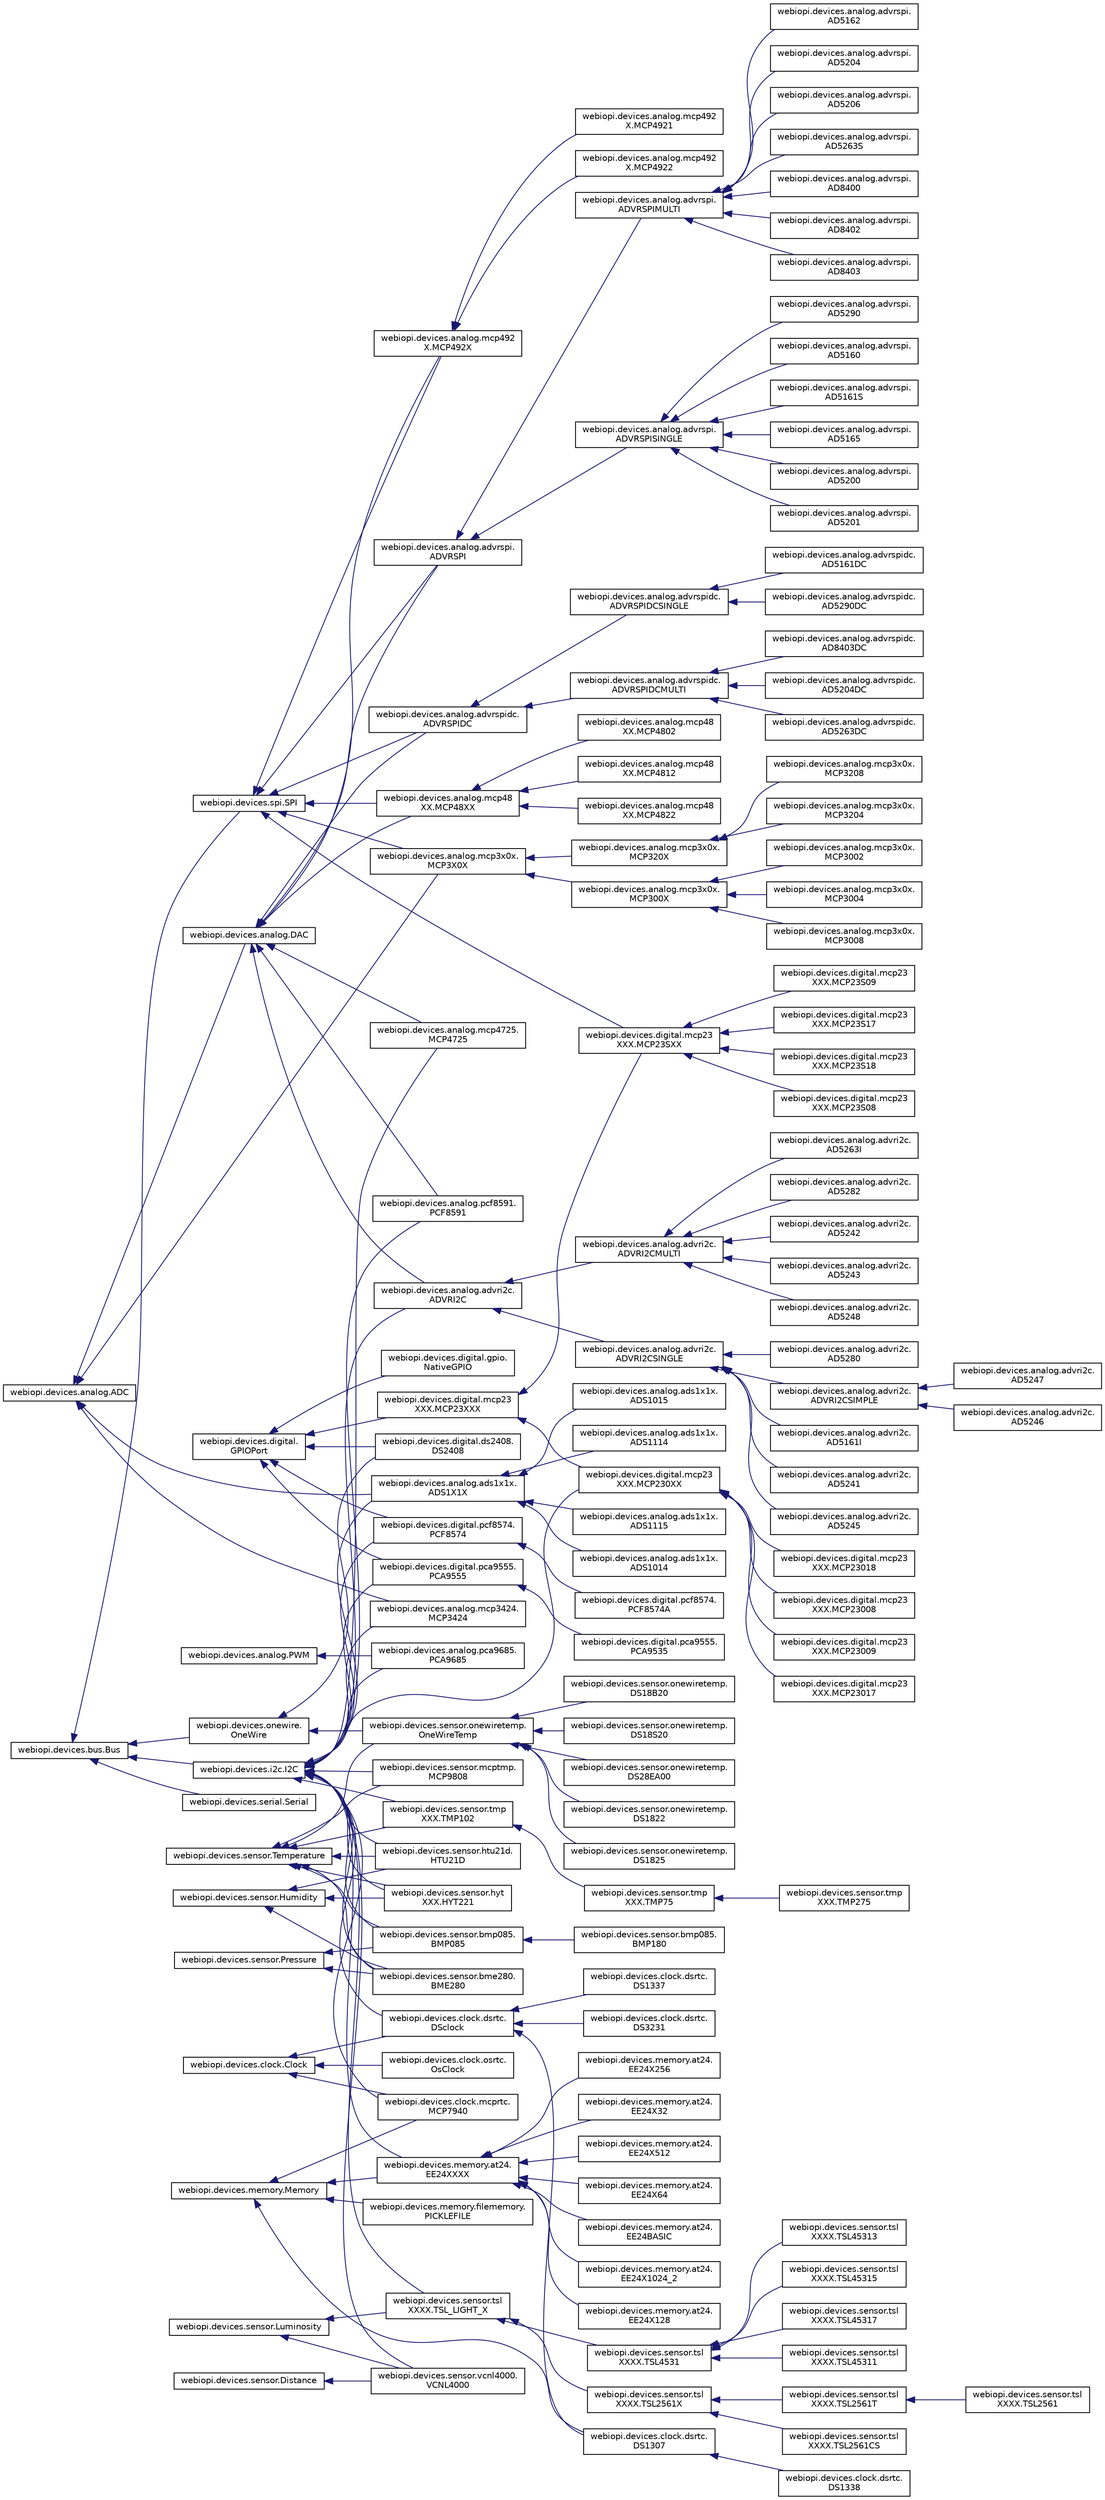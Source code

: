 digraph "Graphical Class Hierarchy"
{
  edge [fontname="Helvetica",fontsize="10",labelfontname="Helvetica",labelfontsize="10"];
  node [fontname="Helvetica",fontsize="10",shape=record];
  rankdir="LR";
  Node1 [label="webiopi.devices.analog.ADC",height=0.2,width=0.4,color="black", fillcolor="white", style="filled",URL="$classwebiopi_1_1devices_1_1analog_1_1ADC.html"];
  Node1 -> Node2 [dir="back",color="midnightblue",fontsize="10",style="solid",fontname="Helvetica"];
  Node2 [label="webiopi.devices.analog.ads1x1x.\lADS1X1X",height=0.2,width=0.4,color="black", fillcolor="white", style="filled",URL="$classwebiopi_1_1devices_1_1analog_1_1ads1x1x_1_1ADS1X1X.html"];
  Node2 -> Node3 [dir="back",color="midnightblue",fontsize="10",style="solid",fontname="Helvetica"];
  Node3 [label="webiopi.devices.analog.ads1x1x.\lADS1014",height=0.2,width=0.4,color="black", fillcolor="white", style="filled",URL="$classwebiopi_1_1devices_1_1analog_1_1ads1x1x_1_1ADS1014.html"];
  Node2 -> Node4 [dir="back",color="midnightblue",fontsize="10",style="solid",fontname="Helvetica"];
  Node4 [label="webiopi.devices.analog.ads1x1x.\lADS1015",height=0.2,width=0.4,color="black", fillcolor="white", style="filled",URL="$classwebiopi_1_1devices_1_1analog_1_1ads1x1x_1_1ADS1015.html"];
  Node2 -> Node5 [dir="back",color="midnightblue",fontsize="10",style="solid",fontname="Helvetica"];
  Node5 [label="webiopi.devices.analog.ads1x1x.\lADS1114",height=0.2,width=0.4,color="black", fillcolor="white", style="filled",URL="$classwebiopi_1_1devices_1_1analog_1_1ads1x1x_1_1ADS1114.html"];
  Node2 -> Node6 [dir="back",color="midnightblue",fontsize="10",style="solid",fontname="Helvetica"];
  Node6 [label="webiopi.devices.analog.ads1x1x.\lADS1115",height=0.2,width=0.4,color="black", fillcolor="white", style="filled",URL="$classwebiopi_1_1devices_1_1analog_1_1ads1x1x_1_1ADS1115.html"];
  Node1 -> Node7 [dir="back",color="midnightblue",fontsize="10",style="solid",fontname="Helvetica"];
  Node7 [label="webiopi.devices.analog.DAC",height=0.2,width=0.4,color="black", fillcolor="white", style="filled",URL="$classwebiopi_1_1devices_1_1analog_1_1DAC.html"];
  Node7 -> Node8 [dir="back",color="midnightblue",fontsize="10",style="solid",fontname="Helvetica"];
  Node8 [label="webiopi.devices.analog.advri2c.\lADVRI2C",height=0.2,width=0.4,color="black", fillcolor="white", style="filled",URL="$classwebiopi_1_1devices_1_1analog_1_1advri2c_1_1ADVRI2C.html"];
  Node8 -> Node9 [dir="back",color="midnightblue",fontsize="10",style="solid",fontname="Helvetica"];
  Node9 [label="webiopi.devices.analog.advri2c.\lADVRI2CMULTI",height=0.2,width=0.4,color="black", fillcolor="white", style="filled",URL="$classwebiopi_1_1devices_1_1analog_1_1advri2c_1_1ADVRI2CMULTI.html"];
  Node9 -> Node10 [dir="back",color="midnightblue",fontsize="10",style="solid",fontname="Helvetica"];
  Node10 [label="webiopi.devices.analog.advri2c.\lAD5242",height=0.2,width=0.4,color="black", fillcolor="white", style="filled",URL="$classwebiopi_1_1devices_1_1analog_1_1advri2c_1_1AD5242.html"];
  Node9 -> Node11 [dir="back",color="midnightblue",fontsize="10",style="solid",fontname="Helvetica"];
  Node11 [label="webiopi.devices.analog.advri2c.\lAD5243",height=0.2,width=0.4,color="black", fillcolor="white", style="filled",URL="$classwebiopi_1_1devices_1_1analog_1_1advri2c_1_1AD5243.html"];
  Node9 -> Node12 [dir="back",color="midnightblue",fontsize="10",style="solid",fontname="Helvetica"];
  Node12 [label="webiopi.devices.analog.advri2c.\lAD5248",height=0.2,width=0.4,color="black", fillcolor="white", style="filled",URL="$classwebiopi_1_1devices_1_1analog_1_1advri2c_1_1AD5248.html"];
  Node9 -> Node13 [dir="back",color="midnightblue",fontsize="10",style="solid",fontname="Helvetica"];
  Node13 [label="webiopi.devices.analog.advri2c.\lAD5263I",height=0.2,width=0.4,color="black", fillcolor="white", style="filled",URL="$classwebiopi_1_1devices_1_1analog_1_1advri2c_1_1AD5263I.html"];
  Node9 -> Node14 [dir="back",color="midnightblue",fontsize="10",style="solid",fontname="Helvetica"];
  Node14 [label="webiopi.devices.analog.advri2c.\lAD5282",height=0.2,width=0.4,color="black", fillcolor="white", style="filled",URL="$classwebiopi_1_1devices_1_1analog_1_1advri2c_1_1AD5282.html"];
  Node8 -> Node15 [dir="back",color="midnightblue",fontsize="10",style="solid",fontname="Helvetica"];
  Node15 [label="webiopi.devices.analog.advri2c.\lADVRI2CSINGLE",height=0.2,width=0.4,color="black", fillcolor="white", style="filled",URL="$classwebiopi_1_1devices_1_1analog_1_1advri2c_1_1ADVRI2CSINGLE.html"];
  Node15 -> Node16 [dir="back",color="midnightblue",fontsize="10",style="solid",fontname="Helvetica"];
  Node16 [label="webiopi.devices.analog.advri2c.\lAD5161I",height=0.2,width=0.4,color="black", fillcolor="white", style="filled",URL="$classwebiopi_1_1devices_1_1analog_1_1advri2c_1_1AD5161I.html"];
  Node15 -> Node17 [dir="back",color="midnightblue",fontsize="10",style="solid",fontname="Helvetica"];
  Node17 [label="webiopi.devices.analog.advri2c.\lAD5241",height=0.2,width=0.4,color="black", fillcolor="white", style="filled",URL="$classwebiopi_1_1devices_1_1analog_1_1advri2c_1_1AD5241.html"];
  Node15 -> Node18 [dir="back",color="midnightblue",fontsize="10",style="solid",fontname="Helvetica"];
  Node18 [label="webiopi.devices.analog.advri2c.\lAD5245",height=0.2,width=0.4,color="black", fillcolor="white", style="filled",URL="$classwebiopi_1_1devices_1_1analog_1_1advri2c_1_1AD5245.html"];
  Node15 -> Node19 [dir="back",color="midnightblue",fontsize="10",style="solid",fontname="Helvetica"];
  Node19 [label="webiopi.devices.analog.advri2c.\lAD5280",height=0.2,width=0.4,color="black", fillcolor="white", style="filled",URL="$classwebiopi_1_1devices_1_1analog_1_1advri2c_1_1AD5280.html"];
  Node15 -> Node20 [dir="back",color="midnightblue",fontsize="10",style="solid",fontname="Helvetica"];
  Node20 [label="webiopi.devices.analog.advri2c.\lADVRI2CSIMPLE",height=0.2,width=0.4,color="black", fillcolor="white", style="filled",URL="$classwebiopi_1_1devices_1_1analog_1_1advri2c_1_1ADVRI2CSIMPLE.html"];
  Node20 -> Node21 [dir="back",color="midnightblue",fontsize="10",style="solid",fontname="Helvetica"];
  Node21 [label="webiopi.devices.analog.advri2c.\lAD5246",height=0.2,width=0.4,color="black", fillcolor="white", style="filled",URL="$classwebiopi_1_1devices_1_1analog_1_1advri2c_1_1AD5246.html"];
  Node20 -> Node22 [dir="back",color="midnightblue",fontsize="10",style="solid",fontname="Helvetica"];
  Node22 [label="webiopi.devices.analog.advri2c.\lAD5247",height=0.2,width=0.4,color="black", fillcolor="white", style="filled",URL="$classwebiopi_1_1devices_1_1analog_1_1advri2c_1_1AD5247.html"];
  Node7 -> Node23 [dir="back",color="midnightblue",fontsize="10",style="solid",fontname="Helvetica"];
  Node23 [label="webiopi.devices.analog.advrspi.\lADVRSPI",height=0.2,width=0.4,color="black", fillcolor="white", style="filled",URL="$classwebiopi_1_1devices_1_1analog_1_1advrspi_1_1ADVRSPI.html"];
  Node23 -> Node24 [dir="back",color="midnightblue",fontsize="10",style="solid",fontname="Helvetica"];
  Node24 [label="webiopi.devices.analog.advrspi.\lADVRSPIMULTI",height=0.2,width=0.4,color="black", fillcolor="white", style="filled",URL="$classwebiopi_1_1devices_1_1analog_1_1advrspi_1_1ADVRSPIMULTI.html"];
  Node24 -> Node25 [dir="back",color="midnightblue",fontsize="10",style="solid",fontname="Helvetica"];
  Node25 [label="webiopi.devices.analog.advrspi.\lAD5162",height=0.2,width=0.4,color="black", fillcolor="white", style="filled",URL="$classwebiopi_1_1devices_1_1analog_1_1advrspi_1_1AD5162.html"];
  Node24 -> Node26 [dir="back",color="midnightblue",fontsize="10",style="solid",fontname="Helvetica"];
  Node26 [label="webiopi.devices.analog.advrspi.\lAD5204",height=0.2,width=0.4,color="black", fillcolor="white", style="filled",URL="$classwebiopi_1_1devices_1_1analog_1_1advrspi_1_1AD5204.html"];
  Node24 -> Node27 [dir="back",color="midnightblue",fontsize="10",style="solid",fontname="Helvetica"];
  Node27 [label="webiopi.devices.analog.advrspi.\lAD5206",height=0.2,width=0.4,color="black", fillcolor="white", style="filled",URL="$classwebiopi_1_1devices_1_1analog_1_1advrspi_1_1AD5206.html"];
  Node24 -> Node28 [dir="back",color="midnightblue",fontsize="10",style="solid",fontname="Helvetica"];
  Node28 [label="webiopi.devices.analog.advrspi.\lAD5263S",height=0.2,width=0.4,color="black", fillcolor="white", style="filled",URL="$classwebiopi_1_1devices_1_1analog_1_1advrspi_1_1AD5263S.html"];
  Node24 -> Node29 [dir="back",color="midnightblue",fontsize="10",style="solid",fontname="Helvetica"];
  Node29 [label="webiopi.devices.analog.advrspi.\lAD8400",height=0.2,width=0.4,color="black", fillcolor="white", style="filled",URL="$classwebiopi_1_1devices_1_1analog_1_1advrspi_1_1AD8400.html"];
  Node24 -> Node30 [dir="back",color="midnightblue",fontsize="10",style="solid",fontname="Helvetica"];
  Node30 [label="webiopi.devices.analog.advrspi.\lAD8402",height=0.2,width=0.4,color="black", fillcolor="white", style="filled",URL="$classwebiopi_1_1devices_1_1analog_1_1advrspi_1_1AD8402.html"];
  Node24 -> Node31 [dir="back",color="midnightblue",fontsize="10",style="solid",fontname="Helvetica"];
  Node31 [label="webiopi.devices.analog.advrspi.\lAD8403",height=0.2,width=0.4,color="black", fillcolor="white", style="filled",URL="$classwebiopi_1_1devices_1_1analog_1_1advrspi_1_1AD8403.html"];
  Node23 -> Node32 [dir="back",color="midnightblue",fontsize="10",style="solid",fontname="Helvetica"];
  Node32 [label="webiopi.devices.analog.advrspi.\lADVRSPISINGLE",height=0.2,width=0.4,color="black", fillcolor="white", style="filled",URL="$classwebiopi_1_1devices_1_1analog_1_1advrspi_1_1ADVRSPISINGLE.html"];
  Node32 -> Node33 [dir="back",color="midnightblue",fontsize="10",style="solid",fontname="Helvetica"];
  Node33 [label="webiopi.devices.analog.advrspi.\lAD5160",height=0.2,width=0.4,color="black", fillcolor="white", style="filled",URL="$classwebiopi_1_1devices_1_1analog_1_1advrspi_1_1AD5160.html"];
  Node32 -> Node34 [dir="back",color="midnightblue",fontsize="10",style="solid",fontname="Helvetica"];
  Node34 [label="webiopi.devices.analog.advrspi.\lAD5161S",height=0.2,width=0.4,color="black", fillcolor="white", style="filled",URL="$classwebiopi_1_1devices_1_1analog_1_1advrspi_1_1AD5161S.html"];
  Node32 -> Node35 [dir="back",color="midnightblue",fontsize="10",style="solid",fontname="Helvetica"];
  Node35 [label="webiopi.devices.analog.advrspi.\lAD5165",height=0.2,width=0.4,color="black", fillcolor="white", style="filled",URL="$classwebiopi_1_1devices_1_1analog_1_1advrspi_1_1AD5165.html"];
  Node32 -> Node36 [dir="back",color="midnightblue",fontsize="10",style="solid",fontname="Helvetica"];
  Node36 [label="webiopi.devices.analog.advrspi.\lAD5200",height=0.2,width=0.4,color="black", fillcolor="white", style="filled",URL="$classwebiopi_1_1devices_1_1analog_1_1advrspi_1_1AD5200.html"];
  Node32 -> Node37 [dir="back",color="midnightblue",fontsize="10",style="solid",fontname="Helvetica"];
  Node37 [label="webiopi.devices.analog.advrspi.\lAD5201",height=0.2,width=0.4,color="black", fillcolor="white", style="filled",URL="$classwebiopi_1_1devices_1_1analog_1_1advrspi_1_1AD5201.html"];
  Node32 -> Node38 [dir="back",color="midnightblue",fontsize="10",style="solid",fontname="Helvetica"];
  Node38 [label="webiopi.devices.analog.advrspi.\lAD5290",height=0.2,width=0.4,color="black", fillcolor="white", style="filled",URL="$classwebiopi_1_1devices_1_1analog_1_1advrspi_1_1AD5290.html"];
  Node7 -> Node39 [dir="back",color="midnightblue",fontsize="10",style="solid",fontname="Helvetica"];
  Node39 [label="webiopi.devices.analog.advrspidc.\lADVRSPIDC",height=0.2,width=0.4,color="black", fillcolor="white", style="filled",URL="$classwebiopi_1_1devices_1_1analog_1_1advrspidc_1_1ADVRSPIDC.html"];
  Node39 -> Node40 [dir="back",color="midnightblue",fontsize="10",style="solid",fontname="Helvetica"];
  Node40 [label="webiopi.devices.analog.advrspidc.\lADVRSPIDCMULTI",height=0.2,width=0.4,color="black", fillcolor="white", style="filled",URL="$classwebiopi_1_1devices_1_1analog_1_1advrspidc_1_1ADVRSPIDCMULTI.html"];
  Node40 -> Node41 [dir="back",color="midnightblue",fontsize="10",style="solid",fontname="Helvetica"];
  Node41 [label="webiopi.devices.analog.advrspidc.\lAD5204DC",height=0.2,width=0.4,color="black", fillcolor="white", style="filled",URL="$classwebiopi_1_1devices_1_1analog_1_1advrspidc_1_1AD5204DC.html"];
  Node40 -> Node42 [dir="back",color="midnightblue",fontsize="10",style="solid",fontname="Helvetica"];
  Node42 [label="webiopi.devices.analog.advrspidc.\lAD5263DC",height=0.2,width=0.4,color="black", fillcolor="white", style="filled",URL="$classwebiopi_1_1devices_1_1analog_1_1advrspidc_1_1AD5263DC.html"];
  Node40 -> Node43 [dir="back",color="midnightblue",fontsize="10",style="solid",fontname="Helvetica"];
  Node43 [label="webiopi.devices.analog.advrspidc.\lAD8403DC",height=0.2,width=0.4,color="black", fillcolor="white", style="filled",URL="$classwebiopi_1_1devices_1_1analog_1_1advrspidc_1_1AD8403DC.html"];
  Node39 -> Node44 [dir="back",color="midnightblue",fontsize="10",style="solid",fontname="Helvetica"];
  Node44 [label="webiopi.devices.analog.advrspidc.\lADVRSPIDCSINGLE",height=0.2,width=0.4,color="black", fillcolor="white", style="filled",URL="$classwebiopi_1_1devices_1_1analog_1_1advrspidc_1_1ADVRSPIDCSINGLE.html"];
  Node44 -> Node45 [dir="back",color="midnightblue",fontsize="10",style="solid",fontname="Helvetica"];
  Node45 [label="webiopi.devices.analog.advrspidc.\lAD5161DC",height=0.2,width=0.4,color="black", fillcolor="white", style="filled",URL="$classwebiopi_1_1devices_1_1analog_1_1advrspidc_1_1AD5161DC.html"];
  Node44 -> Node46 [dir="back",color="midnightblue",fontsize="10",style="solid",fontname="Helvetica"];
  Node46 [label="webiopi.devices.analog.advrspidc.\lAD5290DC",height=0.2,width=0.4,color="black", fillcolor="white", style="filled",URL="$classwebiopi_1_1devices_1_1analog_1_1advrspidc_1_1AD5290DC.html"];
  Node7 -> Node47 [dir="back",color="midnightblue",fontsize="10",style="solid",fontname="Helvetica"];
  Node47 [label="webiopi.devices.analog.mcp4725.\lMCP4725",height=0.2,width=0.4,color="black", fillcolor="white", style="filled",URL="$classwebiopi_1_1devices_1_1analog_1_1mcp4725_1_1MCP4725.html"];
  Node7 -> Node48 [dir="back",color="midnightblue",fontsize="10",style="solid",fontname="Helvetica"];
  Node48 [label="webiopi.devices.analog.mcp48\lXX.MCP48XX",height=0.2,width=0.4,color="black", fillcolor="white", style="filled",URL="$classwebiopi_1_1devices_1_1analog_1_1mcp48XX_1_1MCP48XX.html"];
  Node48 -> Node49 [dir="back",color="midnightblue",fontsize="10",style="solid",fontname="Helvetica"];
  Node49 [label="webiopi.devices.analog.mcp48\lXX.MCP4802",height=0.2,width=0.4,color="black", fillcolor="white", style="filled",URL="$classwebiopi_1_1devices_1_1analog_1_1mcp48XX_1_1MCP4802.html"];
  Node48 -> Node50 [dir="back",color="midnightblue",fontsize="10",style="solid",fontname="Helvetica"];
  Node50 [label="webiopi.devices.analog.mcp48\lXX.MCP4812",height=0.2,width=0.4,color="black", fillcolor="white", style="filled",URL="$classwebiopi_1_1devices_1_1analog_1_1mcp48XX_1_1MCP4812.html"];
  Node48 -> Node51 [dir="back",color="midnightblue",fontsize="10",style="solid",fontname="Helvetica"];
  Node51 [label="webiopi.devices.analog.mcp48\lXX.MCP4822",height=0.2,width=0.4,color="black", fillcolor="white", style="filled",URL="$classwebiopi_1_1devices_1_1analog_1_1mcp48XX_1_1MCP4822.html"];
  Node7 -> Node52 [dir="back",color="midnightblue",fontsize="10",style="solid",fontname="Helvetica"];
  Node52 [label="webiopi.devices.analog.mcp492\lX.MCP492X",height=0.2,width=0.4,color="black", fillcolor="white", style="filled",URL="$classwebiopi_1_1devices_1_1analog_1_1mcp492X_1_1MCP492X.html"];
  Node52 -> Node53 [dir="back",color="midnightblue",fontsize="10",style="solid",fontname="Helvetica"];
  Node53 [label="webiopi.devices.analog.mcp492\lX.MCP4921",height=0.2,width=0.4,color="black", fillcolor="white", style="filled",URL="$classwebiopi_1_1devices_1_1analog_1_1mcp492X_1_1MCP4921.html"];
  Node52 -> Node54 [dir="back",color="midnightblue",fontsize="10",style="solid",fontname="Helvetica"];
  Node54 [label="webiopi.devices.analog.mcp492\lX.MCP4922",height=0.2,width=0.4,color="black", fillcolor="white", style="filled",URL="$classwebiopi_1_1devices_1_1analog_1_1mcp492X_1_1MCP4922.html"];
  Node7 -> Node55 [dir="back",color="midnightblue",fontsize="10",style="solid",fontname="Helvetica"];
  Node55 [label="webiopi.devices.analog.pcf8591.\lPCF8591",height=0.2,width=0.4,color="black", fillcolor="white", style="filled",URL="$classwebiopi_1_1devices_1_1analog_1_1pcf8591_1_1PCF8591.html"];
  Node1 -> Node56 [dir="back",color="midnightblue",fontsize="10",style="solid",fontname="Helvetica"];
  Node56 [label="webiopi.devices.analog.mcp3424.\lMCP3424",height=0.2,width=0.4,color="black", fillcolor="white", style="filled",URL="$classwebiopi_1_1devices_1_1analog_1_1mcp3424_1_1MCP3424.html"];
  Node1 -> Node57 [dir="back",color="midnightblue",fontsize="10",style="solid",fontname="Helvetica"];
  Node57 [label="webiopi.devices.analog.mcp3x0x.\lMCP3X0X",height=0.2,width=0.4,color="black", fillcolor="white", style="filled",URL="$classwebiopi_1_1devices_1_1analog_1_1mcp3x0x_1_1MCP3X0X.html"];
  Node57 -> Node58 [dir="back",color="midnightblue",fontsize="10",style="solid",fontname="Helvetica"];
  Node58 [label="webiopi.devices.analog.mcp3x0x.\lMCP300X",height=0.2,width=0.4,color="black", fillcolor="white", style="filled",URL="$classwebiopi_1_1devices_1_1analog_1_1mcp3x0x_1_1MCP300X.html"];
  Node58 -> Node59 [dir="back",color="midnightblue",fontsize="10",style="solid",fontname="Helvetica"];
  Node59 [label="webiopi.devices.analog.mcp3x0x.\lMCP3002",height=0.2,width=0.4,color="black", fillcolor="white", style="filled",URL="$classwebiopi_1_1devices_1_1analog_1_1mcp3x0x_1_1MCP3002.html"];
  Node58 -> Node60 [dir="back",color="midnightblue",fontsize="10",style="solid",fontname="Helvetica"];
  Node60 [label="webiopi.devices.analog.mcp3x0x.\lMCP3004",height=0.2,width=0.4,color="black", fillcolor="white", style="filled",URL="$classwebiopi_1_1devices_1_1analog_1_1mcp3x0x_1_1MCP3004.html"];
  Node58 -> Node61 [dir="back",color="midnightblue",fontsize="10",style="solid",fontname="Helvetica"];
  Node61 [label="webiopi.devices.analog.mcp3x0x.\lMCP3008",height=0.2,width=0.4,color="black", fillcolor="white", style="filled",URL="$classwebiopi_1_1devices_1_1analog_1_1mcp3x0x_1_1MCP3008.html"];
  Node57 -> Node62 [dir="back",color="midnightblue",fontsize="10",style="solid",fontname="Helvetica"];
  Node62 [label="webiopi.devices.analog.mcp3x0x.\lMCP320X",height=0.2,width=0.4,color="black", fillcolor="white", style="filled",URL="$classwebiopi_1_1devices_1_1analog_1_1mcp3x0x_1_1MCP320X.html"];
  Node62 -> Node63 [dir="back",color="midnightblue",fontsize="10",style="solid",fontname="Helvetica"];
  Node63 [label="webiopi.devices.analog.mcp3x0x.\lMCP3204",height=0.2,width=0.4,color="black", fillcolor="white", style="filled",URL="$classwebiopi_1_1devices_1_1analog_1_1mcp3x0x_1_1MCP3204.html"];
  Node62 -> Node64 [dir="back",color="midnightblue",fontsize="10",style="solid",fontname="Helvetica"];
  Node64 [label="webiopi.devices.analog.mcp3x0x.\lMCP3208",height=0.2,width=0.4,color="black", fillcolor="white", style="filled",URL="$classwebiopi_1_1devices_1_1analog_1_1mcp3x0x_1_1MCP3208.html"];
  Node65 [label="webiopi.devices.bus.Bus",height=0.2,width=0.4,color="black", fillcolor="white", style="filled",URL="$classwebiopi_1_1devices_1_1bus_1_1Bus.html"];
  Node65 -> Node66 [dir="back",color="midnightblue",fontsize="10",style="solid",fontname="Helvetica"];
  Node66 [label="webiopi.devices.i2c.I2C",height=0.2,width=0.4,color="black", fillcolor="white", style="filled",URL="$classwebiopi_1_1devices_1_1i2c_1_1I2C.html"];
  Node66 -> Node2 [dir="back",color="midnightblue",fontsize="10",style="solid",fontname="Helvetica"];
  Node66 -> Node8 [dir="back",color="midnightblue",fontsize="10",style="solid",fontname="Helvetica"];
  Node66 -> Node56 [dir="back",color="midnightblue",fontsize="10",style="solid",fontname="Helvetica"];
  Node66 -> Node47 [dir="back",color="midnightblue",fontsize="10",style="solid",fontname="Helvetica"];
  Node66 -> Node67 [dir="back",color="midnightblue",fontsize="10",style="solid",fontname="Helvetica"];
  Node67 [label="webiopi.devices.analog.pca9685.\lPCA9685",height=0.2,width=0.4,color="black", fillcolor="white", style="filled",URL="$classwebiopi_1_1devices_1_1analog_1_1pca9685_1_1PCA9685.html"];
  Node66 -> Node55 [dir="back",color="midnightblue",fontsize="10",style="solid",fontname="Helvetica"];
  Node66 -> Node68 [dir="back",color="midnightblue",fontsize="10",style="solid",fontname="Helvetica"];
  Node68 [label="webiopi.devices.clock.dsrtc.\lDSclock",height=0.2,width=0.4,color="black", fillcolor="white", style="filled",URL="$classwebiopi_1_1devices_1_1clock_1_1dsrtc_1_1DSclock.html"];
  Node68 -> Node69 [dir="back",color="midnightblue",fontsize="10",style="solid",fontname="Helvetica"];
  Node69 [label="webiopi.devices.clock.dsrtc.\lDS1307",height=0.2,width=0.4,color="black", fillcolor="white", style="filled",URL="$classwebiopi_1_1devices_1_1clock_1_1dsrtc_1_1DS1307.html"];
  Node69 -> Node70 [dir="back",color="midnightblue",fontsize="10",style="solid",fontname="Helvetica"];
  Node70 [label="webiopi.devices.clock.dsrtc.\lDS1338",height=0.2,width=0.4,color="black", fillcolor="white", style="filled",URL="$classwebiopi_1_1devices_1_1clock_1_1dsrtc_1_1DS1338.html"];
  Node68 -> Node71 [dir="back",color="midnightblue",fontsize="10",style="solid",fontname="Helvetica"];
  Node71 [label="webiopi.devices.clock.dsrtc.\lDS1337",height=0.2,width=0.4,color="black", fillcolor="white", style="filled",URL="$classwebiopi_1_1devices_1_1clock_1_1dsrtc_1_1DS1337.html"];
  Node68 -> Node72 [dir="back",color="midnightblue",fontsize="10",style="solid",fontname="Helvetica"];
  Node72 [label="webiopi.devices.clock.dsrtc.\lDS3231",height=0.2,width=0.4,color="black", fillcolor="white", style="filled",URL="$classwebiopi_1_1devices_1_1clock_1_1dsrtc_1_1DS3231.html"];
  Node66 -> Node73 [dir="back",color="midnightblue",fontsize="10",style="solid",fontname="Helvetica"];
  Node73 [label="webiopi.devices.clock.mcprtc.\lMCP7940",height=0.2,width=0.4,color="black", fillcolor="white", style="filled",URL="$classwebiopi_1_1devices_1_1clock_1_1mcprtc_1_1MCP7940.html"];
  Node66 -> Node74 [dir="back",color="midnightblue",fontsize="10",style="solid",fontname="Helvetica"];
  Node74 [label="webiopi.devices.digital.mcp23\lXXX.MCP230XX",height=0.2,width=0.4,color="black", fillcolor="white", style="filled",URL="$classwebiopi_1_1devices_1_1digital_1_1mcp23XXX_1_1MCP230XX.html"];
  Node74 -> Node75 [dir="back",color="midnightblue",fontsize="10",style="solid",fontname="Helvetica"];
  Node75 [label="webiopi.devices.digital.mcp23\lXXX.MCP23008",height=0.2,width=0.4,color="black", fillcolor="white", style="filled",URL="$classwebiopi_1_1devices_1_1digital_1_1mcp23XXX_1_1MCP23008.html"];
  Node74 -> Node76 [dir="back",color="midnightblue",fontsize="10",style="solid",fontname="Helvetica"];
  Node76 [label="webiopi.devices.digital.mcp23\lXXX.MCP23009",height=0.2,width=0.4,color="black", fillcolor="white", style="filled",URL="$classwebiopi_1_1devices_1_1digital_1_1mcp23XXX_1_1MCP23009.html"];
  Node74 -> Node77 [dir="back",color="midnightblue",fontsize="10",style="solid",fontname="Helvetica"];
  Node77 [label="webiopi.devices.digital.mcp23\lXXX.MCP23017",height=0.2,width=0.4,color="black", fillcolor="white", style="filled",URL="$classwebiopi_1_1devices_1_1digital_1_1mcp23XXX_1_1MCP23017.html"];
  Node74 -> Node78 [dir="back",color="midnightblue",fontsize="10",style="solid",fontname="Helvetica"];
  Node78 [label="webiopi.devices.digital.mcp23\lXXX.MCP23018",height=0.2,width=0.4,color="black", fillcolor="white", style="filled",URL="$classwebiopi_1_1devices_1_1digital_1_1mcp23XXX_1_1MCP23018.html"];
  Node66 -> Node79 [dir="back",color="midnightblue",fontsize="10",style="solid",fontname="Helvetica"];
  Node79 [label="webiopi.devices.digital.pca9555.\lPCA9555",height=0.2,width=0.4,color="black", fillcolor="white", style="filled",URL="$classwebiopi_1_1devices_1_1digital_1_1pca9555_1_1PCA9555.html"];
  Node79 -> Node80 [dir="back",color="midnightblue",fontsize="10",style="solid",fontname="Helvetica"];
  Node80 [label="webiopi.devices.digital.pca9555.\lPCA9535",height=0.2,width=0.4,color="black", fillcolor="white", style="filled",URL="$classwebiopi_1_1devices_1_1digital_1_1pca9555_1_1PCA9535.html"];
  Node66 -> Node81 [dir="back",color="midnightblue",fontsize="10",style="solid",fontname="Helvetica"];
  Node81 [label="webiopi.devices.digital.pcf8574.\lPCF8574",height=0.2,width=0.4,color="black", fillcolor="white", style="filled",URL="$classwebiopi_1_1devices_1_1digital_1_1pcf8574_1_1PCF8574.html"];
  Node81 -> Node82 [dir="back",color="midnightblue",fontsize="10",style="solid",fontname="Helvetica"];
  Node82 [label="webiopi.devices.digital.pcf8574.\lPCF8574A",height=0.2,width=0.4,color="black", fillcolor="white", style="filled",URL="$classwebiopi_1_1devices_1_1digital_1_1pcf8574_1_1PCF8574A.html"];
  Node66 -> Node83 [dir="back",color="midnightblue",fontsize="10",style="solid",fontname="Helvetica"];
  Node83 [label="webiopi.devices.memory.at24.\lEE24XXXX",height=0.2,width=0.4,color="black", fillcolor="white", style="filled",URL="$classwebiopi_1_1devices_1_1memory_1_1at24_1_1EE24XXXX.html"];
  Node83 -> Node84 [dir="back",color="midnightblue",fontsize="10",style="solid",fontname="Helvetica"];
  Node84 [label="webiopi.devices.memory.at24.\lEE24BASIC",height=0.2,width=0.4,color="black", fillcolor="white", style="filled",URL="$classwebiopi_1_1devices_1_1memory_1_1at24_1_1EE24BASIC.html"];
  Node83 -> Node85 [dir="back",color="midnightblue",fontsize="10",style="solid",fontname="Helvetica"];
  Node85 [label="webiopi.devices.memory.at24.\lEE24X1024_2",height=0.2,width=0.4,color="black", fillcolor="white", style="filled",URL="$classwebiopi_1_1devices_1_1memory_1_1at24_1_1EE24X1024__2.html"];
  Node83 -> Node86 [dir="back",color="midnightblue",fontsize="10",style="solid",fontname="Helvetica"];
  Node86 [label="webiopi.devices.memory.at24.\lEE24X128",height=0.2,width=0.4,color="black", fillcolor="white", style="filled",URL="$classwebiopi_1_1devices_1_1memory_1_1at24_1_1EE24X128.html"];
  Node83 -> Node87 [dir="back",color="midnightblue",fontsize="10",style="solid",fontname="Helvetica"];
  Node87 [label="webiopi.devices.memory.at24.\lEE24X256",height=0.2,width=0.4,color="black", fillcolor="white", style="filled",URL="$classwebiopi_1_1devices_1_1memory_1_1at24_1_1EE24X256.html"];
  Node83 -> Node88 [dir="back",color="midnightblue",fontsize="10",style="solid",fontname="Helvetica"];
  Node88 [label="webiopi.devices.memory.at24.\lEE24X32",height=0.2,width=0.4,color="black", fillcolor="white", style="filled",URL="$classwebiopi_1_1devices_1_1memory_1_1at24_1_1EE24X32.html"];
  Node83 -> Node89 [dir="back",color="midnightblue",fontsize="10",style="solid",fontname="Helvetica"];
  Node89 [label="webiopi.devices.memory.at24.\lEE24X512",height=0.2,width=0.4,color="black", fillcolor="white", style="filled",URL="$classwebiopi_1_1devices_1_1memory_1_1at24_1_1EE24X512.html"];
  Node83 -> Node90 [dir="back",color="midnightblue",fontsize="10",style="solid",fontname="Helvetica"];
  Node90 [label="webiopi.devices.memory.at24.\lEE24X64",height=0.2,width=0.4,color="black", fillcolor="white", style="filled",URL="$classwebiopi_1_1devices_1_1memory_1_1at24_1_1EE24X64.html"];
  Node66 -> Node91 [dir="back",color="midnightblue",fontsize="10",style="solid",fontname="Helvetica"];
  Node91 [label="webiopi.devices.sensor.bme280.\lBME280",height=0.2,width=0.4,color="black", fillcolor="white", style="filled",URL="$classwebiopi_1_1devices_1_1sensor_1_1bme280_1_1BME280.html"];
  Node66 -> Node92 [dir="back",color="midnightblue",fontsize="10",style="solid",fontname="Helvetica"];
  Node92 [label="webiopi.devices.sensor.bmp085.\lBMP085",height=0.2,width=0.4,color="black", fillcolor="white", style="filled",URL="$classwebiopi_1_1devices_1_1sensor_1_1bmp085_1_1BMP085.html"];
  Node92 -> Node93 [dir="back",color="midnightblue",fontsize="10",style="solid",fontname="Helvetica"];
  Node93 [label="webiopi.devices.sensor.bmp085.\lBMP180",height=0.2,width=0.4,color="black", fillcolor="white", style="filled",URL="$classwebiopi_1_1devices_1_1sensor_1_1bmp085_1_1BMP180.html"];
  Node66 -> Node94 [dir="back",color="midnightblue",fontsize="10",style="solid",fontname="Helvetica"];
  Node94 [label="webiopi.devices.sensor.htu21d.\lHTU21D",height=0.2,width=0.4,color="black", fillcolor="white", style="filled",URL="$classwebiopi_1_1devices_1_1sensor_1_1htu21d_1_1HTU21D.html"];
  Node66 -> Node95 [dir="back",color="midnightblue",fontsize="10",style="solid",fontname="Helvetica"];
  Node95 [label="webiopi.devices.sensor.hyt\lXXX.HYT221",height=0.2,width=0.4,color="black", fillcolor="white", style="filled",URL="$classwebiopi_1_1devices_1_1sensor_1_1hytXXX_1_1HYT221.html"];
  Node66 -> Node96 [dir="back",color="midnightblue",fontsize="10",style="solid",fontname="Helvetica"];
  Node96 [label="webiopi.devices.sensor.mcptmp.\lMCP9808",height=0.2,width=0.4,color="black", fillcolor="white", style="filled",URL="$classwebiopi_1_1devices_1_1sensor_1_1mcptmp_1_1MCP9808.html"];
  Node66 -> Node97 [dir="back",color="midnightblue",fontsize="10",style="solid",fontname="Helvetica"];
  Node97 [label="webiopi.devices.sensor.tmp\lXXX.TMP102",height=0.2,width=0.4,color="black", fillcolor="white", style="filled",URL="$classwebiopi_1_1devices_1_1sensor_1_1tmpXXX_1_1TMP102.html"];
  Node97 -> Node98 [dir="back",color="midnightblue",fontsize="10",style="solid",fontname="Helvetica"];
  Node98 [label="webiopi.devices.sensor.tmp\lXXX.TMP75",height=0.2,width=0.4,color="black", fillcolor="white", style="filled",URL="$classwebiopi_1_1devices_1_1sensor_1_1tmpXXX_1_1TMP75.html"];
  Node98 -> Node99 [dir="back",color="midnightblue",fontsize="10",style="solid",fontname="Helvetica"];
  Node99 [label="webiopi.devices.sensor.tmp\lXXX.TMP275",height=0.2,width=0.4,color="black", fillcolor="white", style="filled",URL="$classwebiopi_1_1devices_1_1sensor_1_1tmpXXX_1_1TMP275.html"];
  Node66 -> Node100 [dir="back",color="midnightblue",fontsize="10",style="solid",fontname="Helvetica"];
  Node100 [label="webiopi.devices.sensor.tsl\lXXXX.TSL_LIGHT_X",height=0.2,width=0.4,color="black", fillcolor="white", style="filled",URL="$classwebiopi_1_1devices_1_1sensor_1_1tslXXXX_1_1TSL__LIGHT__X.html"];
  Node100 -> Node101 [dir="back",color="midnightblue",fontsize="10",style="solid",fontname="Helvetica"];
  Node101 [label="webiopi.devices.sensor.tsl\lXXXX.TSL2561X",height=0.2,width=0.4,color="black", fillcolor="white", style="filled",URL="$classwebiopi_1_1devices_1_1sensor_1_1tslXXXX_1_1TSL2561X.html"];
  Node101 -> Node102 [dir="back",color="midnightblue",fontsize="10",style="solid",fontname="Helvetica"];
  Node102 [label="webiopi.devices.sensor.tsl\lXXXX.TSL2561CS",height=0.2,width=0.4,color="black", fillcolor="white", style="filled",URL="$classwebiopi_1_1devices_1_1sensor_1_1tslXXXX_1_1TSL2561CS.html"];
  Node101 -> Node103 [dir="back",color="midnightblue",fontsize="10",style="solid",fontname="Helvetica"];
  Node103 [label="webiopi.devices.sensor.tsl\lXXXX.TSL2561T",height=0.2,width=0.4,color="black", fillcolor="white", style="filled",URL="$classwebiopi_1_1devices_1_1sensor_1_1tslXXXX_1_1TSL2561T.html"];
  Node103 -> Node104 [dir="back",color="midnightblue",fontsize="10",style="solid",fontname="Helvetica"];
  Node104 [label="webiopi.devices.sensor.tsl\lXXXX.TSL2561",height=0.2,width=0.4,color="black", fillcolor="white", style="filled",URL="$classwebiopi_1_1devices_1_1sensor_1_1tslXXXX_1_1TSL2561.html"];
  Node100 -> Node105 [dir="back",color="midnightblue",fontsize="10",style="solid",fontname="Helvetica"];
  Node105 [label="webiopi.devices.sensor.tsl\lXXXX.TSL4531",height=0.2,width=0.4,color="black", fillcolor="white", style="filled",URL="$classwebiopi_1_1devices_1_1sensor_1_1tslXXXX_1_1TSL4531.html"];
  Node105 -> Node106 [dir="back",color="midnightblue",fontsize="10",style="solid",fontname="Helvetica"];
  Node106 [label="webiopi.devices.sensor.tsl\lXXXX.TSL45311",height=0.2,width=0.4,color="black", fillcolor="white", style="filled",URL="$classwebiopi_1_1devices_1_1sensor_1_1tslXXXX_1_1TSL45311.html"];
  Node105 -> Node107 [dir="back",color="midnightblue",fontsize="10",style="solid",fontname="Helvetica"];
  Node107 [label="webiopi.devices.sensor.tsl\lXXXX.TSL45313",height=0.2,width=0.4,color="black", fillcolor="white", style="filled",URL="$classwebiopi_1_1devices_1_1sensor_1_1tslXXXX_1_1TSL45313.html"];
  Node105 -> Node108 [dir="back",color="midnightblue",fontsize="10",style="solid",fontname="Helvetica"];
  Node108 [label="webiopi.devices.sensor.tsl\lXXXX.TSL45315",height=0.2,width=0.4,color="black", fillcolor="white", style="filled",URL="$classwebiopi_1_1devices_1_1sensor_1_1tslXXXX_1_1TSL45315.html"];
  Node105 -> Node109 [dir="back",color="midnightblue",fontsize="10",style="solid",fontname="Helvetica"];
  Node109 [label="webiopi.devices.sensor.tsl\lXXXX.TSL45317",height=0.2,width=0.4,color="black", fillcolor="white", style="filled",URL="$classwebiopi_1_1devices_1_1sensor_1_1tslXXXX_1_1TSL45317.html"];
  Node66 -> Node110 [dir="back",color="midnightblue",fontsize="10",style="solid",fontname="Helvetica"];
  Node110 [label="webiopi.devices.sensor.vcnl4000.\lVCNL4000",height=0.2,width=0.4,color="black", fillcolor="white", style="filled",URL="$classwebiopi_1_1devices_1_1sensor_1_1vcnl4000_1_1VCNL4000.html"];
  Node65 -> Node111 [dir="back",color="midnightblue",fontsize="10",style="solid",fontname="Helvetica"];
  Node111 [label="webiopi.devices.onewire.\lOneWire",height=0.2,width=0.4,color="black", fillcolor="white", style="filled",URL="$classwebiopi_1_1devices_1_1onewire_1_1OneWire.html"];
  Node111 -> Node112 [dir="back",color="midnightblue",fontsize="10",style="solid",fontname="Helvetica"];
  Node112 [label="webiopi.devices.digital.ds2408.\lDS2408",height=0.2,width=0.4,color="black", fillcolor="white", style="filled",URL="$classwebiopi_1_1devices_1_1digital_1_1ds2408_1_1DS2408.html"];
  Node111 -> Node113 [dir="back",color="midnightblue",fontsize="10",style="solid",fontname="Helvetica"];
  Node113 [label="webiopi.devices.sensor.onewiretemp.\lOneWireTemp",height=0.2,width=0.4,color="black", fillcolor="white", style="filled",URL="$classwebiopi_1_1devices_1_1sensor_1_1onewiretemp_1_1OneWireTemp.html"];
  Node113 -> Node114 [dir="back",color="midnightblue",fontsize="10",style="solid",fontname="Helvetica"];
  Node114 [label="webiopi.devices.sensor.onewiretemp.\lDS1822",height=0.2,width=0.4,color="black", fillcolor="white", style="filled",URL="$classwebiopi_1_1devices_1_1sensor_1_1onewiretemp_1_1DS1822.html"];
  Node113 -> Node115 [dir="back",color="midnightblue",fontsize="10",style="solid",fontname="Helvetica"];
  Node115 [label="webiopi.devices.sensor.onewiretemp.\lDS1825",height=0.2,width=0.4,color="black", fillcolor="white", style="filled",URL="$classwebiopi_1_1devices_1_1sensor_1_1onewiretemp_1_1DS1825.html"];
  Node113 -> Node116 [dir="back",color="midnightblue",fontsize="10",style="solid",fontname="Helvetica"];
  Node116 [label="webiopi.devices.sensor.onewiretemp.\lDS18B20",height=0.2,width=0.4,color="black", fillcolor="white", style="filled",URL="$classwebiopi_1_1devices_1_1sensor_1_1onewiretemp_1_1DS18B20.html"];
  Node113 -> Node117 [dir="back",color="midnightblue",fontsize="10",style="solid",fontname="Helvetica"];
  Node117 [label="webiopi.devices.sensor.onewiretemp.\lDS18S20",height=0.2,width=0.4,color="black", fillcolor="white", style="filled",URL="$classwebiopi_1_1devices_1_1sensor_1_1onewiretemp_1_1DS18S20.html"];
  Node113 -> Node118 [dir="back",color="midnightblue",fontsize="10",style="solid",fontname="Helvetica"];
  Node118 [label="webiopi.devices.sensor.onewiretemp.\lDS28EA00",height=0.2,width=0.4,color="black", fillcolor="white", style="filled",URL="$classwebiopi_1_1devices_1_1sensor_1_1onewiretemp_1_1DS28EA00.html"];
  Node65 -> Node119 [dir="back",color="midnightblue",fontsize="10",style="solid",fontname="Helvetica"];
  Node119 [label="webiopi.devices.serial.Serial",height=0.2,width=0.4,color="black", fillcolor="white", style="filled",URL="$classwebiopi_1_1devices_1_1serial_1_1Serial.html"];
  Node65 -> Node120 [dir="back",color="midnightblue",fontsize="10",style="solid",fontname="Helvetica"];
  Node120 [label="webiopi.devices.spi.SPI",height=0.2,width=0.4,color="black", fillcolor="white", style="filled",URL="$classwebiopi_1_1devices_1_1spi_1_1SPI.html"];
  Node120 -> Node23 [dir="back",color="midnightblue",fontsize="10",style="solid",fontname="Helvetica"];
  Node120 -> Node39 [dir="back",color="midnightblue",fontsize="10",style="solid",fontname="Helvetica"];
  Node120 -> Node57 [dir="back",color="midnightblue",fontsize="10",style="solid",fontname="Helvetica"];
  Node120 -> Node48 [dir="back",color="midnightblue",fontsize="10",style="solid",fontname="Helvetica"];
  Node120 -> Node52 [dir="back",color="midnightblue",fontsize="10",style="solid",fontname="Helvetica"];
  Node120 -> Node121 [dir="back",color="midnightblue",fontsize="10",style="solid",fontname="Helvetica"];
  Node121 [label="webiopi.devices.digital.mcp23\lXXX.MCP23SXX",height=0.2,width=0.4,color="black", fillcolor="white", style="filled",URL="$classwebiopi_1_1devices_1_1digital_1_1mcp23XXX_1_1MCP23SXX.html"];
  Node121 -> Node122 [dir="back",color="midnightblue",fontsize="10",style="solid",fontname="Helvetica"];
  Node122 [label="webiopi.devices.digital.mcp23\lXXX.MCP23S08",height=0.2,width=0.4,color="black", fillcolor="white", style="filled",URL="$classwebiopi_1_1devices_1_1digital_1_1mcp23XXX_1_1MCP23S08.html"];
  Node121 -> Node123 [dir="back",color="midnightblue",fontsize="10",style="solid",fontname="Helvetica"];
  Node123 [label="webiopi.devices.digital.mcp23\lXXX.MCP23S09",height=0.2,width=0.4,color="black", fillcolor="white", style="filled",URL="$classwebiopi_1_1devices_1_1digital_1_1mcp23XXX_1_1MCP23S09.html"];
  Node121 -> Node124 [dir="back",color="midnightblue",fontsize="10",style="solid",fontname="Helvetica"];
  Node124 [label="webiopi.devices.digital.mcp23\lXXX.MCP23S17",height=0.2,width=0.4,color="black", fillcolor="white", style="filled",URL="$classwebiopi_1_1devices_1_1digital_1_1mcp23XXX_1_1MCP23S17.html"];
  Node121 -> Node125 [dir="back",color="midnightblue",fontsize="10",style="solid",fontname="Helvetica"];
  Node125 [label="webiopi.devices.digital.mcp23\lXXX.MCP23S18",height=0.2,width=0.4,color="black", fillcolor="white", style="filled",URL="$classwebiopi_1_1devices_1_1digital_1_1mcp23XXX_1_1MCP23S18.html"];
  Node126 [label="webiopi.devices.clock.Clock",height=0.2,width=0.4,color="black", fillcolor="white", style="filled",URL="$classwebiopi_1_1devices_1_1clock_1_1Clock.html"];
  Node126 -> Node68 [dir="back",color="midnightblue",fontsize="10",style="solid",fontname="Helvetica"];
  Node126 -> Node73 [dir="back",color="midnightblue",fontsize="10",style="solid",fontname="Helvetica"];
  Node126 -> Node127 [dir="back",color="midnightblue",fontsize="10",style="solid",fontname="Helvetica"];
  Node127 [label="webiopi.devices.clock.osrtc.\lOsClock",height=0.2,width=0.4,color="black", fillcolor="white", style="filled",URL="$classwebiopi_1_1devices_1_1clock_1_1osrtc_1_1OsClock.html"];
  Node128 [label="webiopi.devices.sensor.Distance",height=0.2,width=0.4,color="black", fillcolor="white", style="filled",URL="$classwebiopi_1_1devices_1_1sensor_1_1Distance.html"];
  Node128 -> Node110 [dir="back",color="midnightblue",fontsize="10",style="solid",fontname="Helvetica"];
  Node129 [label="webiopi.devices.digital.\lGPIOPort",height=0.2,width=0.4,color="black", fillcolor="white", style="filled",URL="$classwebiopi_1_1devices_1_1digital_1_1GPIOPort.html"];
  Node129 -> Node112 [dir="back",color="midnightblue",fontsize="10",style="solid",fontname="Helvetica"];
  Node129 -> Node130 [dir="back",color="midnightblue",fontsize="10",style="solid",fontname="Helvetica"];
  Node130 [label="webiopi.devices.digital.gpio.\lNativeGPIO",height=0.2,width=0.4,color="black", fillcolor="white", style="filled",URL="$classwebiopi_1_1devices_1_1digital_1_1gpio_1_1NativeGPIO.html"];
  Node129 -> Node131 [dir="back",color="midnightblue",fontsize="10",style="solid",fontname="Helvetica"];
  Node131 [label="webiopi.devices.digital.mcp23\lXXX.MCP23XXX",height=0.2,width=0.4,color="black", fillcolor="white", style="filled",URL="$classwebiopi_1_1devices_1_1digital_1_1mcp23XXX_1_1MCP23XXX.html"];
  Node131 -> Node74 [dir="back",color="midnightblue",fontsize="10",style="solid",fontname="Helvetica"];
  Node131 -> Node121 [dir="back",color="midnightblue",fontsize="10",style="solid",fontname="Helvetica"];
  Node129 -> Node79 [dir="back",color="midnightblue",fontsize="10",style="solid",fontname="Helvetica"];
  Node129 -> Node81 [dir="back",color="midnightblue",fontsize="10",style="solid",fontname="Helvetica"];
  Node132 [label="webiopi.devices.sensor.Humidity",height=0.2,width=0.4,color="black", fillcolor="white", style="filled",URL="$classwebiopi_1_1devices_1_1sensor_1_1Humidity.html"];
  Node132 -> Node91 [dir="back",color="midnightblue",fontsize="10",style="solid",fontname="Helvetica"];
  Node132 -> Node94 [dir="back",color="midnightblue",fontsize="10",style="solid",fontname="Helvetica"];
  Node132 -> Node95 [dir="back",color="midnightblue",fontsize="10",style="solid",fontname="Helvetica"];
  Node133 [label="webiopi.devices.sensor.Luminosity",height=0.2,width=0.4,color="black", fillcolor="white", style="filled",URL="$classwebiopi_1_1devices_1_1sensor_1_1Luminosity.html"];
  Node133 -> Node100 [dir="back",color="midnightblue",fontsize="10",style="solid",fontname="Helvetica"];
  Node133 -> Node110 [dir="back",color="midnightblue",fontsize="10",style="solid",fontname="Helvetica"];
  Node134 [label="webiopi.devices.memory.Memory",height=0.2,width=0.4,color="black", fillcolor="white", style="filled",URL="$classwebiopi_1_1devices_1_1memory_1_1Memory.html"];
  Node134 -> Node69 [dir="back",color="midnightblue",fontsize="10",style="solid",fontname="Helvetica"];
  Node134 -> Node73 [dir="back",color="midnightblue",fontsize="10",style="solid",fontname="Helvetica"];
  Node134 -> Node83 [dir="back",color="midnightblue",fontsize="10",style="solid",fontname="Helvetica"];
  Node134 -> Node135 [dir="back",color="midnightblue",fontsize="10",style="solid",fontname="Helvetica"];
  Node135 [label="webiopi.devices.memory.filememory.\lPICKLEFILE",height=0.2,width=0.4,color="black", fillcolor="white", style="filled",URL="$classwebiopi_1_1devices_1_1memory_1_1filememory_1_1PICKLEFILE.html"];
  Node136 [label="webiopi.devices.sensor.Pressure",height=0.2,width=0.4,color="black", fillcolor="white", style="filled",URL="$classwebiopi_1_1devices_1_1sensor_1_1Pressure.html"];
  Node136 -> Node91 [dir="back",color="midnightblue",fontsize="10",style="solid",fontname="Helvetica"];
  Node136 -> Node92 [dir="back",color="midnightblue",fontsize="10",style="solid",fontname="Helvetica"];
  Node137 [label="webiopi.devices.analog.PWM",height=0.2,width=0.4,color="black", fillcolor="white", style="filled",URL="$classwebiopi_1_1devices_1_1analog_1_1PWM.html"];
  Node137 -> Node67 [dir="back",color="midnightblue",fontsize="10",style="solid",fontname="Helvetica"];
  Node138 [label="webiopi.devices.sensor.Temperature",height=0.2,width=0.4,color="black", fillcolor="white", style="filled",URL="$classwebiopi_1_1devices_1_1sensor_1_1Temperature.html"];
  Node138 -> Node91 [dir="back",color="midnightblue",fontsize="10",style="solid",fontname="Helvetica"];
  Node138 -> Node92 [dir="back",color="midnightblue",fontsize="10",style="solid",fontname="Helvetica"];
  Node138 -> Node94 [dir="back",color="midnightblue",fontsize="10",style="solid",fontname="Helvetica"];
  Node138 -> Node95 [dir="back",color="midnightblue",fontsize="10",style="solid",fontname="Helvetica"];
  Node138 -> Node96 [dir="back",color="midnightblue",fontsize="10",style="solid",fontname="Helvetica"];
  Node138 -> Node113 [dir="back",color="midnightblue",fontsize="10",style="solid",fontname="Helvetica"];
  Node138 -> Node97 [dir="back",color="midnightblue",fontsize="10",style="solid",fontname="Helvetica"];
}
